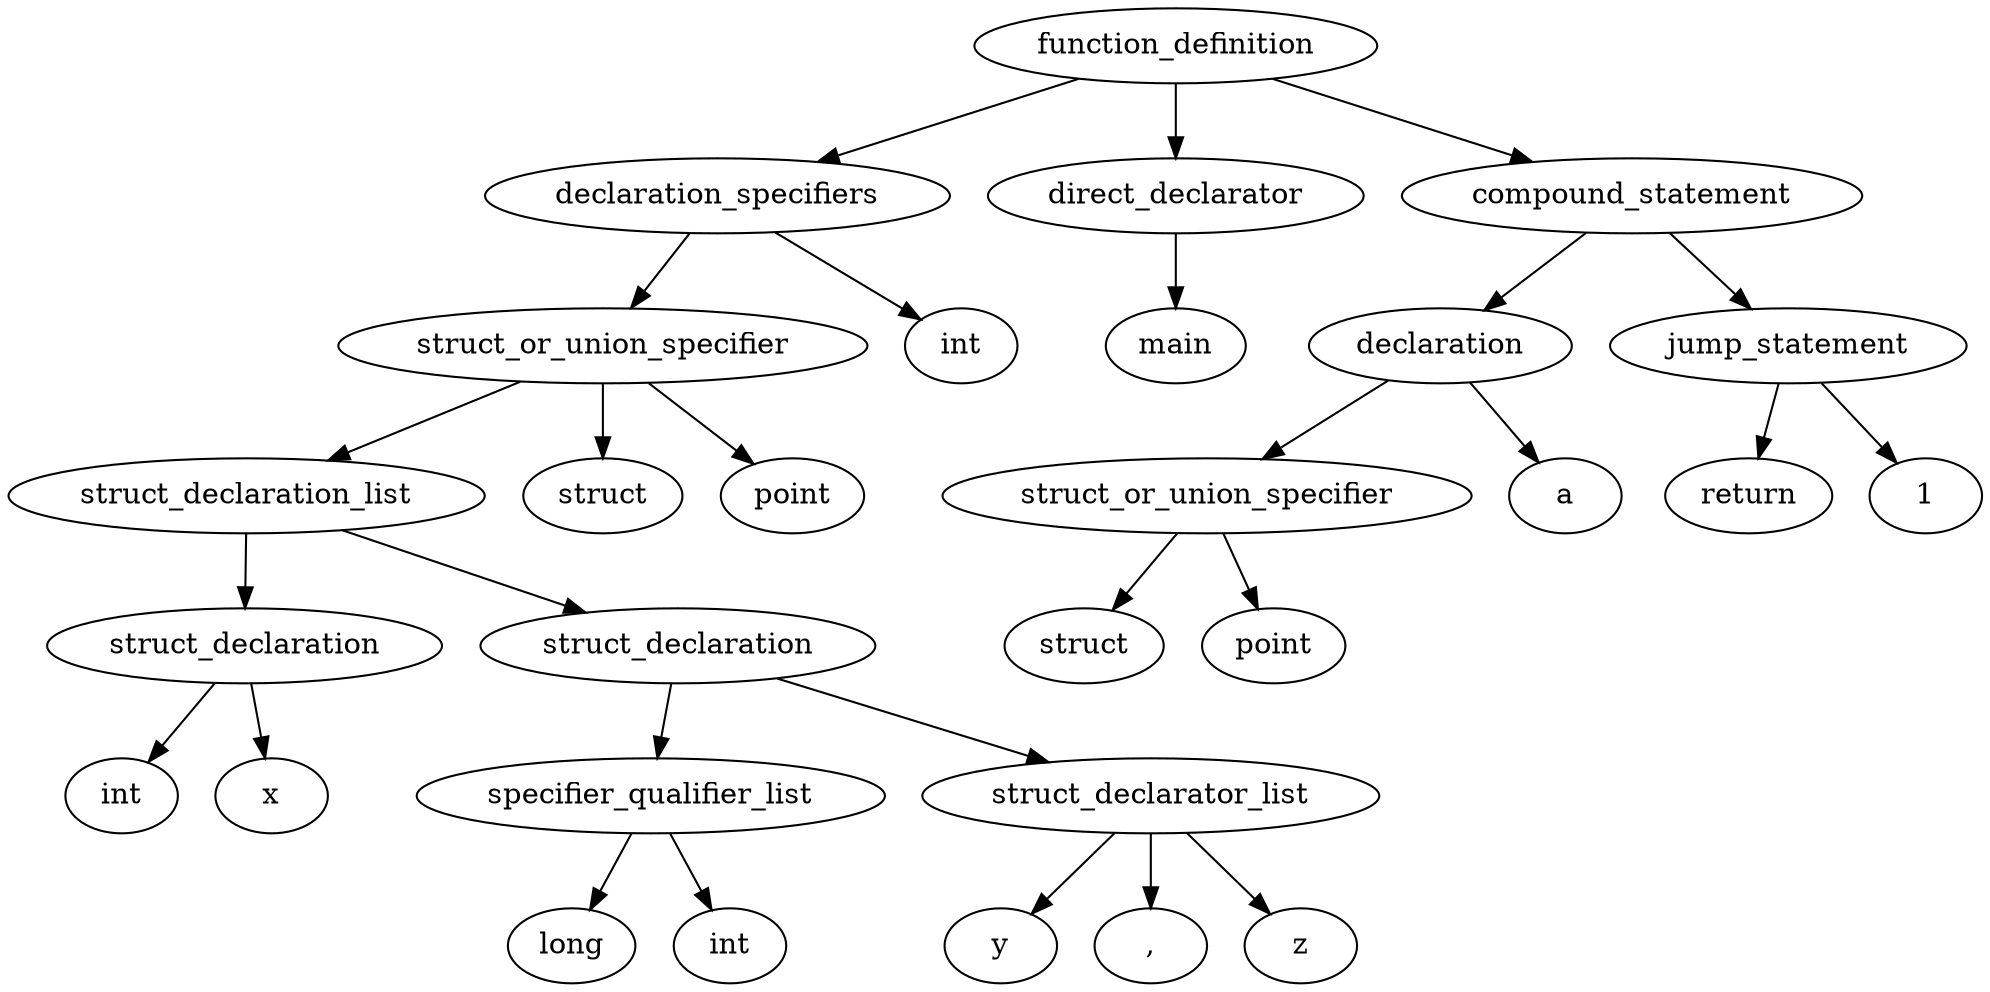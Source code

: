 digraph ethane {
1[label="struct_declaration"]
2[label="int"]
1 -> 2
3[label="x"]
1 -> 3
4[label="specifier_qualifier_list"]
5[label="long"]
4 -> 5
6[label="int"]
4 -> 6
7[label="struct_declarator_list"]
8[label="y"]
7 -> 8
9[label=","]
7 -> 9
10[label="z"]
7 -> 10
11[label="struct_declaration"]
11 -> 4
11 -> 7
12[label="struct_declaration_list"]
12 -> 1
12 -> 11
13[label="struct_or_union_specifier"]
14[label="struct"]
13 -> 14
15[label="point"]
13 -> 15
13 -> 12
16[label="declaration_specifiers"]
16 -> 13
17[label="int"]
16 -> 17
18[label="direct_declarator"]
19[label="main"]
18 -> 19
20[label="struct_or_union_specifier"]
21[label="struct"]
20 -> 21
22[label="point"]
20 -> 22
23[label="declaration"]
23 -> 20
24[label="a"]
23 -> 24
25[label="jump_statement"]
26[label="return"]
25 -> 26
27[label="1"]
25 -> 27
28[label="compound_statement"]
28 -> 23
28 -> 25
29[label="function_definition"]
29 -> 16
29 -> 18
29 -> 28
}
